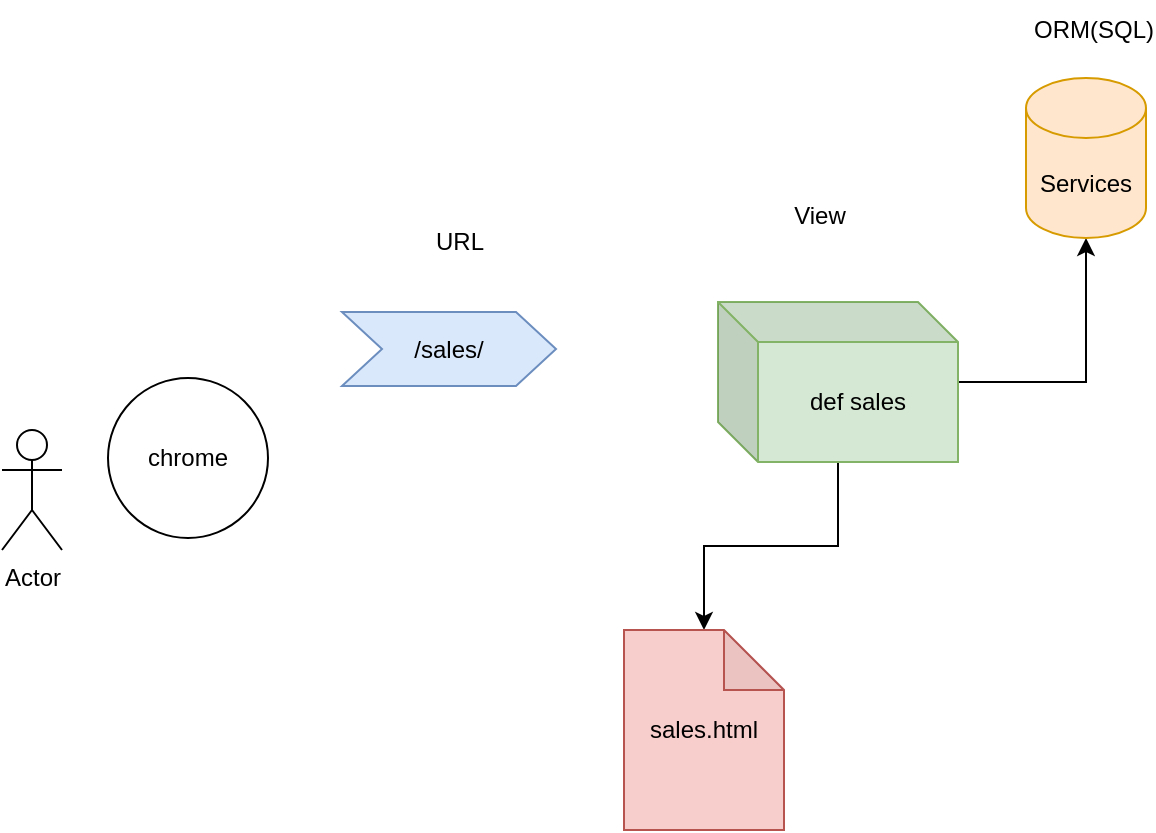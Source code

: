 <mxfile version="22.1.0" type="device">
  <diagram name="Page-1" id="FhVqyLNNMotR_UKM4Bwt">
    <mxGraphModel dx="830" dy="448" grid="0" gridSize="10" guides="1" tooltips="1" connect="1" arrows="1" fold="1" page="0" pageScale="1" pageWidth="850" pageHeight="1100" math="0" shadow="0">
      <root>
        <mxCell id="0" />
        <mxCell id="1" parent="0" />
        <mxCell id="BxB_oSbhjdNwd_H4GFx3-1" value="Actor" style="shape=umlActor;verticalLabelPosition=bottom;verticalAlign=top;html=1;outlineConnect=0;" vertex="1" parent="1">
          <mxGeometry x="197" y="398" width="30" height="60" as="geometry" />
        </mxCell>
        <mxCell id="BxB_oSbhjdNwd_H4GFx3-2" value="chrome" style="ellipse;whiteSpace=wrap;html=1;aspect=fixed;" vertex="1" parent="1">
          <mxGeometry x="250" y="372" width="80" height="80" as="geometry" />
        </mxCell>
        <mxCell id="BxB_oSbhjdNwd_H4GFx3-3" value="/sales/" style="shape=step;perimeter=stepPerimeter;whiteSpace=wrap;html=1;fixedSize=1;fillColor=#dae8fc;strokeColor=#6c8ebf;" vertex="1" parent="1">
          <mxGeometry x="367" y="339" width="107" height="37" as="geometry" />
        </mxCell>
        <mxCell id="BxB_oSbhjdNwd_H4GFx3-4" value="URL" style="text;html=1;strokeColor=none;fillColor=none;align=center;verticalAlign=middle;whiteSpace=wrap;rounded=0;" vertex="1" parent="1">
          <mxGeometry x="396" y="289" width="60" height="30" as="geometry" />
        </mxCell>
        <mxCell id="BxB_oSbhjdNwd_H4GFx3-8" style="edgeStyle=orthogonalEdgeStyle;rounded=0;orthogonalLoop=1;jettySize=auto;html=1;" edge="1" parent="1" source="BxB_oSbhjdNwd_H4GFx3-5" target="BxB_oSbhjdNwd_H4GFx3-7">
          <mxGeometry relative="1" as="geometry" />
        </mxCell>
        <mxCell id="BxB_oSbhjdNwd_H4GFx3-11" style="edgeStyle=orthogonalEdgeStyle;rounded=0;orthogonalLoop=1;jettySize=auto;html=1;" edge="1" parent="1" source="BxB_oSbhjdNwd_H4GFx3-5" target="BxB_oSbhjdNwd_H4GFx3-10">
          <mxGeometry relative="1" as="geometry" />
        </mxCell>
        <mxCell id="BxB_oSbhjdNwd_H4GFx3-5" value="def sales" style="shape=cube;whiteSpace=wrap;html=1;boundedLbl=1;backgroundOutline=1;darkOpacity=0.05;darkOpacity2=0.1;fillColor=#d5e8d4;strokeColor=#82b366;" vertex="1" parent="1">
          <mxGeometry x="555" y="334" width="120" height="80" as="geometry" />
        </mxCell>
        <mxCell id="BxB_oSbhjdNwd_H4GFx3-6" value="View" style="text;html=1;strokeColor=none;fillColor=none;align=center;verticalAlign=middle;whiteSpace=wrap;rounded=0;" vertex="1" parent="1">
          <mxGeometry x="576" y="276" width="60" height="30" as="geometry" />
        </mxCell>
        <mxCell id="BxB_oSbhjdNwd_H4GFx3-7" value="Services" style="shape=cylinder3;whiteSpace=wrap;html=1;boundedLbl=1;backgroundOutline=1;size=15;fillColor=#ffe6cc;strokeColor=#d79b00;" vertex="1" parent="1">
          <mxGeometry x="709" y="222" width="60" height="80" as="geometry" />
        </mxCell>
        <mxCell id="BxB_oSbhjdNwd_H4GFx3-9" value="ORM(SQL)" style="text;html=1;strokeColor=none;fillColor=none;align=center;verticalAlign=middle;whiteSpace=wrap;rounded=0;" vertex="1" parent="1">
          <mxGeometry x="713" y="183" width="60" height="30" as="geometry" />
        </mxCell>
        <mxCell id="BxB_oSbhjdNwd_H4GFx3-10" value="sales.html" style="shape=note;whiteSpace=wrap;html=1;backgroundOutline=1;darkOpacity=0.05;fillColor=#f8cecc;strokeColor=#b85450;" vertex="1" parent="1">
          <mxGeometry x="508" y="498" width="80" height="100" as="geometry" />
        </mxCell>
      </root>
    </mxGraphModel>
  </diagram>
</mxfile>
